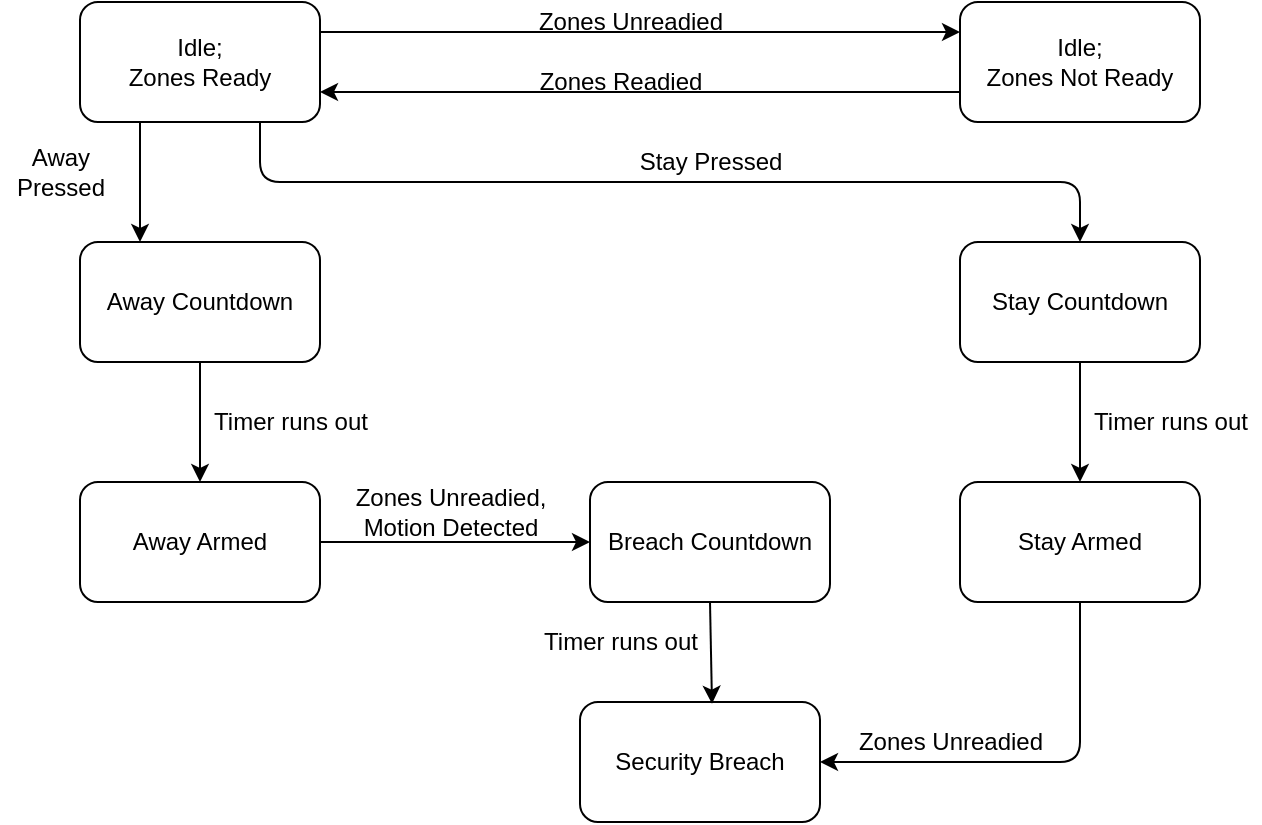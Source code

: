<mxfile version="14.5.1" type="google"><diagram id="ls95oJsHHU9IlG_lG1-3" name="Page-1"><mxGraphModel dx="754" dy="1230" grid="1" gridSize="10" guides="1" tooltips="1" connect="1" arrows="1" fold="1" page="1" pageScale="1" pageWidth="850" pageHeight="1100" math="0" shadow="0"><root><mxCell id="0"/><mxCell id="1" parent="0"/><mxCell id="ilX-cnkyBMFSS0eKYjFq-1" value="&lt;div&gt;Idle;&lt;/div&gt;&lt;div&gt;Zones Ready&lt;/div&gt;" style="rounded=1;whiteSpace=wrap;html=1;" vertex="1" parent="1"><mxGeometry x="80" y="280" width="120" height="60" as="geometry"/></mxCell><mxCell id="ilX-cnkyBMFSS0eKYjFq-2" value="&lt;div&gt;Idle;&lt;/div&gt;&lt;div&gt;Zones Not Ready&lt;/div&gt;" style="rounded=1;whiteSpace=wrap;html=1;" vertex="1" parent="1"><mxGeometry x="520" y="280" width="120" height="60" as="geometry"/></mxCell><mxCell id="ilX-cnkyBMFSS0eKYjFq-3" value="Stay Countdown" style="rounded=1;whiteSpace=wrap;html=1;" vertex="1" parent="1"><mxGeometry x="520" y="400" width="120" height="60" as="geometry"/></mxCell><mxCell id="ilX-cnkyBMFSS0eKYjFq-4" value="&lt;div&gt;Breach Countdown&lt;/div&gt;" style="rounded=1;whiteSpace=wrap;html=1;" vertex="1" parent="1"><mxGeometry x="335" y="520" width="120" height="60" as="geometry"/></mxCell><mxCell id="ilX-cnkyBMFSS0eKYjFq-5" value="Away Armed" style="rounded=1;whiteSpace=wrap;html=1;" vertex="1" parent="1"><mxGeometry x="80" y="520" width="120" height="60" as="geometry"/></mxCell><mxCell id="ilX-cnkyBMFSS0eKYjFq-6" value="Security Breach" style="rounded=1;whiteSpace=wrap;html=1;" vertex="1" parent="1"><mxGeometry x="330" y="630" width="120" height="60" as="geometry"/></mxCell><mxCell id="ilX-cnkyBMFSS0eKYjFq-7" value="Away Countdown" style="rounded=1;whiteSpace=wrap;html=1;" vertex="1" parent="1"><mxGeometry x="80" y="400" width="120" height="60" as="geometry"/></mxCell><mxCell id="ilX-cnkyBMFSS0eKYjFq-8" value="Stay Armed" style="rounded=1;whiteSpace=wrap;html=1;" vertex="1" parent="1"><mxGeometry x="520" y="520" width="120" height="60" as="geometry"/></mxCell><mxCell id="ilX-cnkyBMFSS0eKYjFq-9" value="" style="endArrow=classic;html=1;exitX=1;exitY=0.5;exitDx=0;exitDy=0;entryX=0;entryY=0.5;entryDx=0;entryDy=0;" edge="1" parent="1" source="ilX-cnkyBMFSS0eKYjFq-5" target="ilX-cnkyBMFSS0eKYjFq-4"><mxGeometry width="50" height="50" relative="1" as="geometry"><mxPoint x="380" y="850" as="sourcePoint"/><mxPoint x="280" y="730" as="targetPoint"/><Array as="points"><mxPoint x="280" y="550"/></Array></mxGeometry></mxCell><mxCell id="ilX-cnkyBMFSS0eKYjFq-10" value="&lt;div&gt;Zones Unreadied,&lt;/div&gt;&lt;div&gt; Motion Detected&lt;/div&gt;" style="text;html=1;align=center;verticalAlign=middle;resizable=0;points=[];autosize=1;" vertex="1" parent="1"><mxGeometry x="210" y="520" width="110" height="30" as="geometry"/></mxCell><mxCell id="ilX-cnkyBMFSS0eKYjFq-11" value="" style="endArrow=classic;html=1;exitX=1;exitY=0.25;exitDx=0;exitDy=0;entryX=0;entryY=0.25;entryDx=0;entryDy=0;" edge="1" parent="1" source="ilX-cnkyBMFSS0eKYjFq-1" target="ilX-cnkyBMFSS0eKYjFq-2"><mxGeometry width="50" height="50" relative="1" as="geometry"><mxPoint x="380" y="730" as="sourcePoint"/><mxPoint x="430" y="680" as="targetPoint"/></mxGeometry></mxCell><mxCell id="ilX-cnkyBMFSS0eKYjFq-12" value="&lt;div&gt;Zones Unreadied&lt;/div&gt;" style="text;html=1;align=center;verticalAlign=middle;resizable=0;points=[];autosize=1;" vertex="1" parent="1"><mxGeometry x="300" y="280" width="110" height="20" as="geometry"/></mxCell><mxCell id="ilX-cnkyBMFSS0eKYjFq-14" value="" style="endArrow=classic;html=1;exitX=0;exitY=0.75;exitDx=0;exitDy=0;entryX=1;entryY=0.75;entryDx=0;entryDy=0;" edge="1" parent="1" source="ilX-cnkyBMFSS0eKYjFq-2" target="ilX-cnkyBMFSS0eKYjFq-1"><mxGeometry width="50" height="50" relative="1" as="geometry"><mxPoint x="380" y="730" as="sourcePoint"/><mxPoint x="430" y="680" as="targetPoint"/></mxGeometry></mxCell><mxCell id="ilX-cnkyBMFSS0eKYjFq-15" value="&lt;div&gt;Zones Readied&lt;/div&gt;" style="text;html=1;align=center;verticalAlign=middle;resizable=0;points=[];autosize=1;" vertex="1" parent="1"><mxGeometry x="300" y="310" width="100" height="20" as="geometry"/></mxCell><mxCell id="ilX-cnkyBMFSS0eKYjFq-16" value="" style="endArrow=classic;html=1;entryX=0.5;entryY=0;entryDx=0;entryDy=0;exitX=0.75;exitY=1;exitDx=0;exitDy=0;" edge="1" parent="1" source="ilX-cnkyBMFSS0eKYjFq-1" target="ilX-cnkyBMFSS0eKYjFq-3"><mxGeometry width="50" height="50" relative="1" as="geometry"><mxPoint x="360" y="730" as="sourcePoint"/><mxPoint x="410" y="680" as="targetPoint"/><Array as="points"><mxPoint x="170" y="370"/><mxPoint x="580" y="370"/></Array></mxGeometry></mxCell><mxCell id="ilX-cnkyBMFSS0eKYjFq-17" value="Stay Pressed" style="text;html=1;align=center;verticalAlign=middle;resizable=0;points=[];autosize=1;" vertex="1" parent="1"><mxGeometry x="350" y="350" width="90" height="20" as="geometry"/></mxCell><mxCell id="ilX-cnkyBMFSS0eKYjFq-18" style="edgeStyle=orthogonalEdgeStyle;rounded=0;orthogonalLoop=1;jettySize=auto;html=1;exitX=0.5;exitY=1;exitDx=0;exitDy=0;" edge="1" parent="1" source="ilX-cnkyBMFSS0eKYjFq-1" target="ilX-cnkyBMFSS0eKYjFq-1"><mxGeometry relative="1" as="geometry"/></mxCell><mxCell id="ilX-cnkyBMFSS0eKYjFq-19" value="" style="endArrow=classic;html=1;exitX=0.25;exitY=1;exitDx=0;exitDy=0;entryX=0.25;entryY=0;entryDx=0;entryDy=0;" edge="1" parent="1" source="ilX-cnkyBMFSS0eKYjFq-1" target="ilX-cnkyBMFSS0eKYjFq-7"><mxGeometry width="50" height="50" relative="1" as="geometry"><mxPoint x="360" y="730" as="sourcePoint"/><mxPoint x="110" y="380" as="targetPoint"/></mxGeometry></mxCell><mxCell id="ilX-cnkyBMFSS0eKYjFq-20" value="&lt;div&gt;Away&lt;/div&gt;&lt;div&gt;Pressed&lt;/div&gt;" style="text;html=1;align=center;verticalAlign=middle;resizable=0;points=[];autosize=1;" vertex="1" parent="1"><mxGeometry x="40" y="350" width="60" height="30" as="geometry"/></mxCell><mxCell id="ilX-cnkyBMFSS0eKYjFq-21" value="" style="endArrow=classic;html=1;exitX=0.5;exitY=1;exitDx=0;exitDy=0;" edge="1" parent="1" source="ilX-cnkyBMFSS0eKYjFq-7" target="ilX-cnkyBMFSS0eKYjFq-5"><mxGeometry width="50" height="50" relative="1" as="geometry"><mxPoint x="360" y="730" as="sourcePoint"/><mxPoint x="410" y="680" as="targetPoint"/></mxGeometry></mxCell><mxCell id="ilX-cnkyBMFSS0eKYjFq-22" value="" style="endArrow=classic;html=1;exitX=0.5;exitY=1;exitDx=0;exitDy=0;entryX=0.5;entryY=0;entryDx=0;entryDy=0;" edge="1" parent="1" source="ilX-cnkyBMFSS0eKYjFq-3" target="ilX-cnkyBMFSS0eKYjFq-8"><mxGeometry width="50" height="50" relative="1" as="geometry"><mxPoint x="360" y="730" as="sourcePoint"/><mxPoint x="410" y="680" as="targetPoint"/></mxGeometry></mxCell><mxCell id="ilX-cnkyBMFSS0eKYjFq-23" value="" style="endArrow=classic;html=1;exitX=0.5;exitY=1;exitDx=0;exitDy=0;entryX=1;entryY=0.5;entryDx=0;entryDy=0;" edge="1" parent="1" source="ilX-cnkyBMFSS0eKYjFq-8" target="ilX-cnkyBMFSS0eKYjFq-6"><mxGeometry width="50" height="50" relative="1" as="geometry"><mxPoint x="360" y="730" as="sourcePoint"/><mxPoint x="440" y="680" as="targetPoint"/><Array as="points"><mxPoint x="580" y="660"/></Array></mxGeometry></mxCell><mxCell id="ilX-cnkyBMFSS0eKYjFq-24" value="&lt;div&gt;Zones Unreadied&lt;/div&gt;" style="text;html=1;align=center;verticalAlign=middle;resizable=0;points=[];autosize=1;" vertex="1" parent="1"><mxGeometry x="460" y="640" width="110" height="20" as="geometry"/></mxCell><mxCell id="ilX-cnkyBMFSS0eKYjFq-25" value="" style="endArrow=classic;html=1;entryX=0.55;entryY=0.014;entryDx=0;entryDy=0;exitX=0.5;exitY=1;exitDx=0;exitDy=0;entryPerimeter=0;" edge="1" parent="1" source="ilX-cnkyBMFSS0eKYjFq-4" target="ilX-cnkyBMFSS0eKYjFq-6"><mxGeometry width="50" height="50" relative="1" as="geometry"><mxPoint x="319" y="670" as="sourcePoint"/><mxPoint x="410" y="680" as="targetPoint"/></mxGeometry></mxCell><mxCell id="ilX-cnkyBMFSS0eKYjFq-26" value="&lt;div&gt;Timer runs out&lt;/div&gt;" style="text;html=1;align=center;verticalAlign=middle;resizable=0;points=[];autosize=1;" vertex="1" parent="1"><mxGeometry x="140" y="480" width="90" height="20" as="geometry"/></mxCell><mxCell id="ilX-cnkyBMFSS0eKYjFq-27" value="&lt;div&gt;Timer runs out&lt;/div&gt;" style="text;html=1;align=center;verticalAlign=middle;resizable=0;points=[];autosize=1;" vertex="1" parent="1"><mxGeometry x="580" y="480" width="90" height="20" as="geometry"/></mxCell><mxCell id="ilX-cnkyBMFSS0eKYjFq-28" value="&lt;div&gt;Timer runs out&lt;/div&gt;" style="text;html=1;align=center;verticalAlign=middle;resizable=0;points=[];autosize=1;" vertex="1" parent="1"><mxGeometry x="305" y="590" width="90" height="20" as="geometry"/></mxCell></root></mxGraphModel></diagram></mxfile>